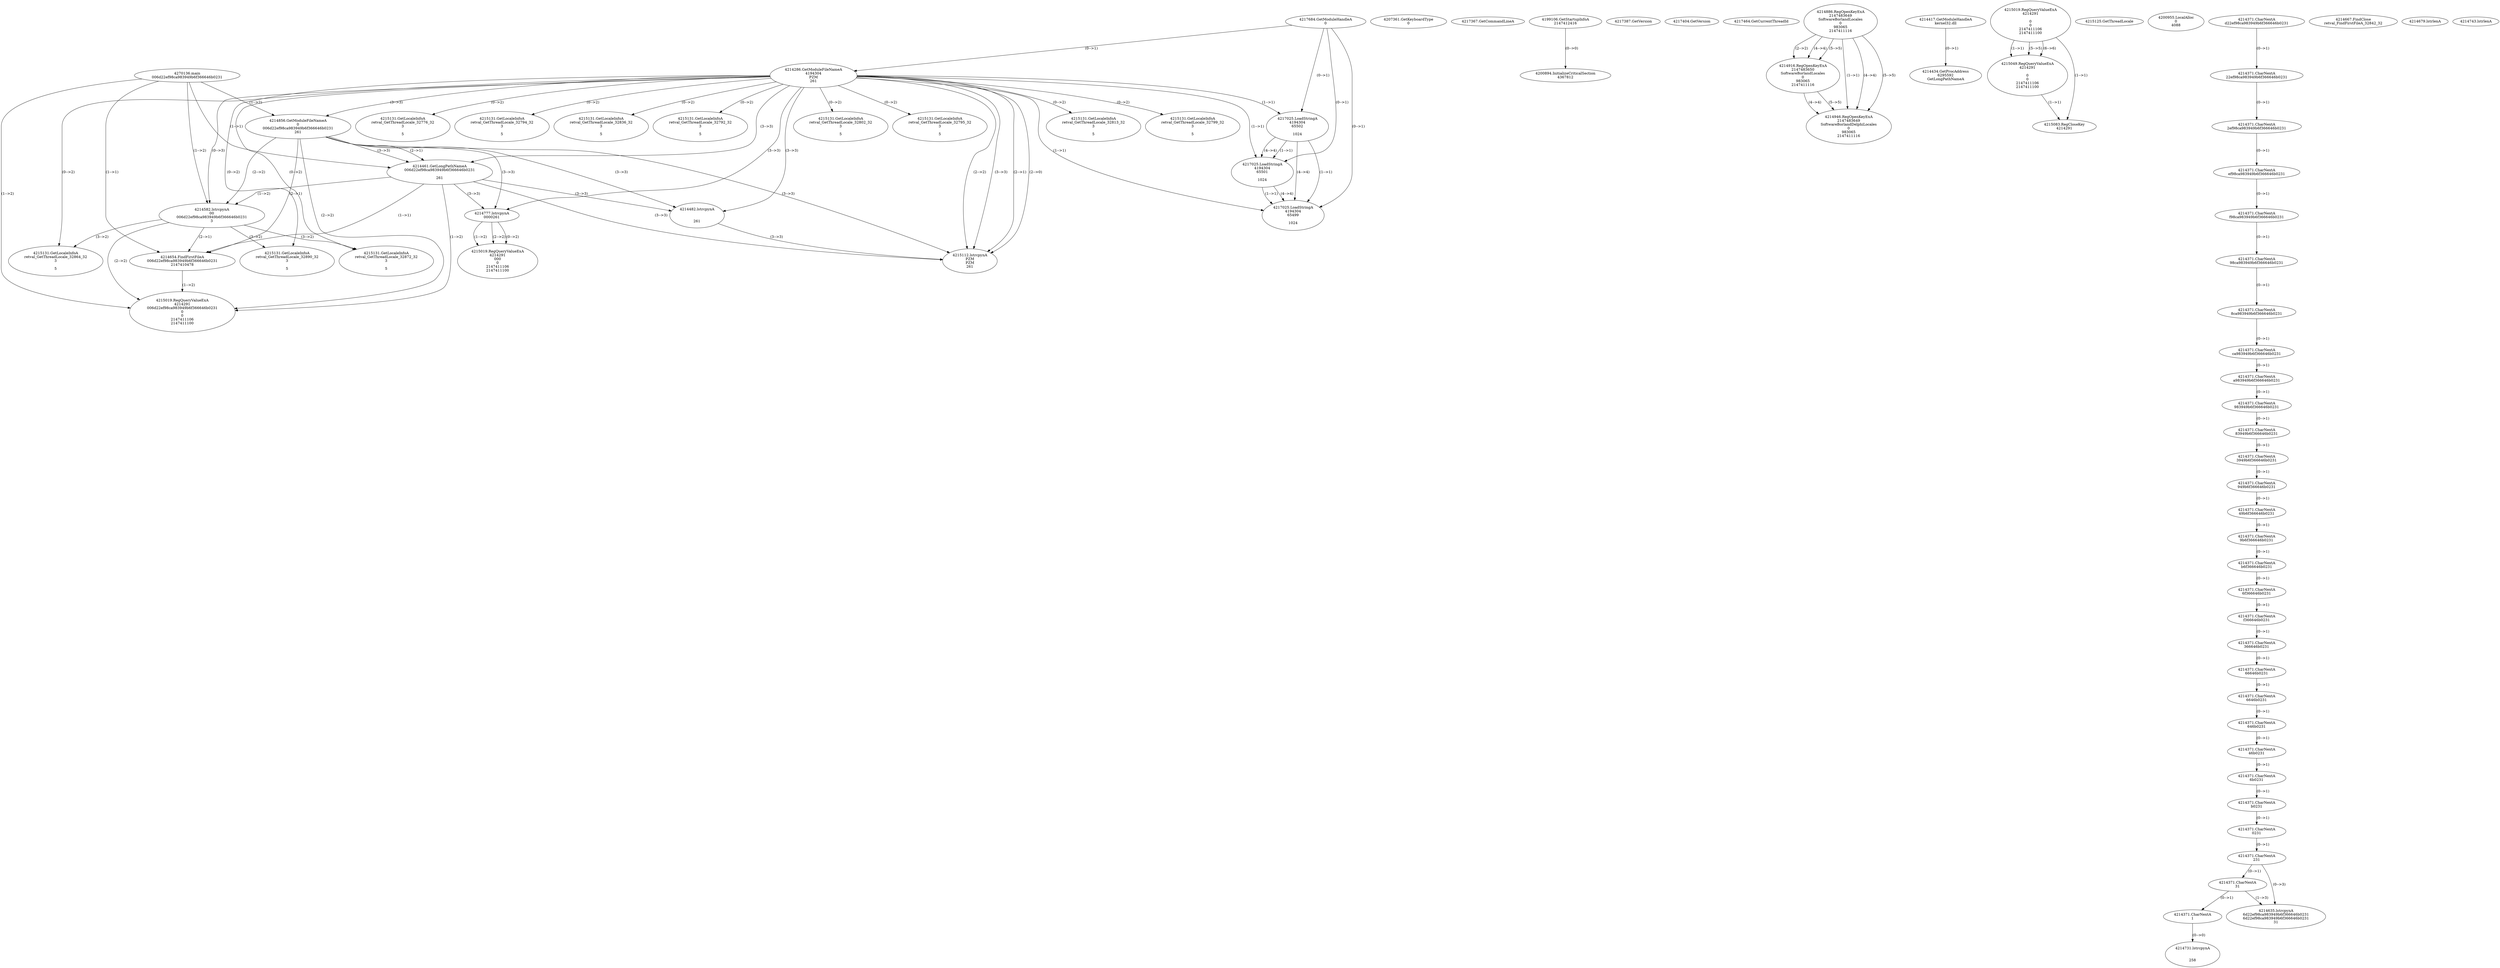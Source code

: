 // Global SCDG with merge call
digraph {
	0 [label="4270136.main
006d22ef98ca983949b6f366646b0231"]
	1 [label="4217684.GetModuleHandleA
0"]
	2 [label="4207361.GetKeyboardType
0"]
	3 [label="4217367.GetCommandLineA
"]
	4 [label="4199106.GetStartupInfoA
2147412416"]
	5 [label="4217387.GetVersion
"]
	6 [label="4217404.GetVersion
"]
	7 [label="4217464.GetCurrentThreadId
"]
	8 [label="4214286.GetModuleFileNameA
4194304
PZM
261"]
	1 -> 8 [label="(0-->1)"]
	9 [label="4214856.GetModuleFileNameA
0
006d22ef98ca983949b6f366646b0231
261"]
	0 -> 9 [label="(1-->2)"]
	8 -> 9 [label="(3-->3)"]
	10 [label="4214886.RegOpenKeyExA
2147483649
Software\Borland\Locales
0
983065
2147411116"]
	11 [label="4214916.RegOpenKeyExA
2147483650
Software\Borland\Locales
0
983065
2147411116"]
	10 -> 11 [label="(2-->2)"]
	10 -> 11 [label="(4-->4)"]
	10 -> 11 [label="(5-->5)"]
	12 [label="4214417.GetModuleHandleA
kernel32.dll"]
	13 [label="4214434.GetProcAddress
6295592
GetLongPathNameA"]
	12 -> 13 [label="(0-->1)"]
	14 [label="4214461.GetLongPathNameA
006d22ef98ca983949b6f366646b0231

261"]
	0 -> 14 [label="(1-->1)"]
	9 -> 14 [label="(2-->1)"]
	8 -> 14 [label="(3-->3)"]
	9 -> 14 [label="(3-->3)"]
	15 [label="4214482.lstrcpynA


261"]
	8 -> 15 [label="(3-->3)"]
	9 -> 15 [label="(3-->3)"]
	14 -> 15 [label="(3-->3)"]
	16 [label="4215019.RegQueryValueExA
4214291

0
0
2147411106
2147411100"]
	17 [label="4215049.RegQueryValueExA
4214291

0
0
2147411106
2147411100"]
	16 -> 17 [label="(1-->1)"]
	16 -> 17 [label="(5-->5)"]
	16 -> 17 [label="(6-->6)"]
	18 [label="4215083.RegCloseKey
4214291"]
	16 -> 18 [label="(1-->1)"]
	17 -> 18 [label="(1-->1)"]
	19 [label="4215112.lstrcpynA
PZM
PZM
261"]
	8 -> 19 [label="(2-->1)"]
	8 -> 19 [label="(2-->2)"]
	8 -> 19 [label="(3-->3)"]
	9 -> 19 [label="(3-->3)"]
	14 -> 19 [label="(3-->3)"]
	15 -> 19 [label="(3-->3)"]
	8 -> 19 [label="(2-->0)"]
	20 [label="4215125.GetThreadLocale
"]
	21 [label="4215131.GetLocaleInfoA
retval_GetThreadLocale_32792_32
3

5"]
	8 -> 21 [label="(0-->2)"]
	22 [label="4217025.LoadStringA
4194304
65502

1024"]
	1 -> 22 [label="(0-->1)"]
	8 -> 22 [label="(1-->1)"]
	23 [label="4217025.LoadStringA
4194304
65501

1024"]
	1 -> 23 [label="(0-->1)"]
	8 -> 23 [label="(1-->1)"]
	22 -> 23 [label="(1-->1)"]
	22 -> 23 [label="(4-->4)"]
	24 [label="4200894.InitializeCriticalSection
4367812"]
	4 -> 24 [label="(0-->0)"]
	25 [label="4200955.LocalAlloc
0
4088"]
	26 [label="4214582.lstrcpynA
00
006d22ef98ca983949b6f366646b0231
3"]
	0 -> 26 [label="(1-->2)"]
	9 -> 26 [label="(2-->2)"]
	14 -> 26 [label="(1-->2)"]
	8 -> 26 [label="(0-->3)"]
	27 [label="4214371.CharNextA
d22ef98ca983949b6f366646b0231"]
	28 [label="4214371.CharNextA
22ef98ca983949b6f366646b0231"]
	27 -> 28 [label="(0-->1)"]
	29 [label="4214371.CharNextA
2ef98ca983949b6f366646b0231"]
	28 -> 29 [label="(0-->1)"]
	30 [label="4214371.CharNextA
ef98ca983949b6f366646b0231"]
	29 -> 30 [label="(0-->1)"]
	31 [label="4214371.CharNextA
f98ca983949b6f366646b0231"]
	30 -> 31 [label="(0-->1)"]
	32 [label="4214371.CharNextA
98ca983949b6f366646b0231"]
	31 -> 32 [label="(0-->1)"]
	33 [label="4214371.CharNextA
8ca983949b6f366646b0231"]
	32 -> 33 [label="(0-->1)"]
	34 [label="4214371.CharNextA
ca983949b6f366646b0231"]
	33 -> 34 [label="(0-->1)"]
	35 [label="4214371.CharNextA
a983949b6f366646b0231"]
	34 -> 35 [label="(0-->1)"]
	36 [label="4214371.CharNextA
983949b6f366646b0231"]
	35 -> 36 [label="(0-->1)"]
	37 [label="4214371.CharNextA
83949b6f366646b0231"]
	36 -> 37 [label="(0-->1)"]
	38 [label="4214371.CharNextA
3949b6f366646b0231"]
	37 -> 38 [label="(0-->1)"]
	39 [label="4214371.CharNextA
949b6f366646b0231"]
	38 -> 39 [label="(0-->1)"]
	40 [label="4214371.CharNextA
49b6f366646b0231"]
	39 -> 40 [label="(0-->1)"]
	41 [label="4214371.CharNextA
9b6f366646b0231"]
	40 -> 41 [label="(0-->1)"]
	42 [label="4214371.CharNextA
b6f366646b0231"]
	41 -> 42 [label="(0-->1)"]
	43 [label="4214371.CharNextA
6f366646b0231"]
	42 -> 43 [label="(0-->1)"]
	44 [label="4214371.CharNextA
f366646b0231"]
	43 -> 44 [label="(0-->1)"]
	45 [label="4214371.CharNextA
366646b0231"]
	44 -> 45 [label="(0-->1)"]
	46 [label="4214371.CharNextA
66646b0231"]
	45 -> 46 [label="(0-->1)"]
	47 [label="4214371.CharNextA
6646b0231"]
	46 -> 47 [label="(0-->1)"]
	48 [label="4214371.CharNextA
646b0231"]
	47 -> 48 [label="(0-->1)"]
	49 [label="4214371.CharNextA
46b0231"]
	48 -> 49 [label="(0-->1)"]
	50 [label="4214371.CharNextA
6b0231"]
	49 -> 50 [label="(0-->1)"]
	51 [label="4214371.CharNextA
b0231"]
	50 -> 51 [label="(0-->1)"]
	52 [label="4214371.CharNextA
0231"]
	51 -> 52 [label="(0-->1)"]
	53 [label="4214371.CharNextA
231"]
	52 -> 53 [label="(0-->1)"]
	54 [label="4214371.CharNextA
31"]
	53 -> 54 [label="(0-->1)"]
	55 [label="4214371.CharNextA
1"]
	54 -> 55 [label="(0-->1)"]
	56 [label="4214635.lstrcpynA
6d22ef98ca983949b6f366646b0231
6d22ef98ca983949b6f366646b0231
31"]
	53 -> 56 [label="(0-->3)"]
	54 -> 56 [label="(1-->3)"]
	57 [label="4214654.FindFirstFileA
006d22ef98ca983949b6f366646b0231
2147410478"]
	0 -> 57 [label="(1-->1)"]
	9 -> 57 [label="(2-->1)"]
	14 -> 57 [label="(1-->1)"]
	26 -> 57 [label="(2-->1)"]
	58 [label="4214667.FindClose
retval_FindFirstFileA_32842_32"]
	59 [label="4214679.lstrlenA
"]
	60 [label="4214731.lstrcpynA


258"]
	55 -> 60 [label="(0-->0)"]
	61 [label="4214743.lstrlenA
"]
	62 [label="4214777.lstrcpynA
00\
00\
261"]
	8 -> 62 [label="(3-->3)"]
	9 -> 62 [label="(3-->3)"]
	14 -> 62 [label="(3-->3)"]
	63 [label="4215019.RegQueryValueExA
4214291
00\
0
0
2147411106
2147411100"]
	62 -> 63 [label="(1-->2)"]
	62 -> 63 [label="(2-->2)"]
	62 -> 63 [label="(0-->2)"]
	64 [label="4215131.GetLocaleInfoA
retval_GetThreadLocale_32890_32
3

5"]
	8 -> 64 [label="(0-->2)"]
	26 -> 64 [label="(3-->2)"]
	65 [label="4215131.GetLocaleInfoA
retval_GetThreadLocale_32802_32
3

5"]
	8 -> 65 [label="(0-->2)"]
	66 [label="4215019.RegQueryValueExA
4214291
006d22ef98ca983949b6f366646b0231
0
0
2147411106
2147411100"]
	0 -> 66 [label="(1-->2)"]
	9 -> 66 [label="(2-->2)"]
	14 -> 66 [label="(1-->2)"]
	26 -> 66 [label="(2-->2)"]
	57 -> 66 [label="(1-->2)"]
	67 [label="4215131.GetLocaleInfoA
retval_GetThreadLocale_32864_32
3

5"]
	8 -> 67 [label="(0-->2)"]
	26 -> 67 [label="(3-->2)"]
	68 [label="4214946.RegOpenKeyExA
2147483649
Software\Borland\Delphi\Locales
0
983065
2147411116"]
	10 -> 68 [label="(1-->1)"]
	10 -> 68 [label="(4-->4)"]
	11 -> 68 [label="(4-->4)"]
	10 -> 68 [label="(5-->5)"]
	11 -> 68 [label="(5-->5)"]
	69 [label="4215131.GetLocaleInfoA
retval_GetThreadLocale_32795_32
3

5"]
	8 -> 69 [label="(0-->2)"]
	70 [label="4217025.LoadStringA
4194304
65499

1024"]
	1 -> 70 [label="(0-->1)"]
	8 -> 70 [label="(1-->1)"]
	22 -> 70 [label="(1-->1)"]
	23 -> 70 [label="(1-->1)"]
	22 -> 70 [label="(4-->4)"]
	23 -> 70 [label="(4-->4)"]
	71 [label="4215131.GetLocaleInfoA
retval_GetThreadLocale_32813_32
3

5"]
	8 -> 71 [label="(0-->2)"]
	72 [label="4215131.GetLocaleInfoA
retval_GetThreadLocale_32799_32
3

5"]
	8 -> 72 [label="(0-->2)"]
	73 [label="4215131.GetLocaleInfoA
retval_GetThreadLocale_32872_32
3

5"]
	8 -> 73 [label="(0-->2)"]
	26 -> 73 [label="(3-->2)"]
	74 [label="4215131.GetLocaleInfoA
retval_GetThreadLocale_32776_32
3

5"]
	8 -> 74 [label="(0-->2)"]
	75 [label="4215131.GetLocaleInfoA
retval_GetThreadLocale_32794_32
3

5"]
	8 -> 75 [label="(0-->2)"]
	76 [label="4215131.GetLocaleInfoA
retval_GetThreadLocale_32836_32
3

5"]
	8 -> 76 [label="(0-->2)"]
}
